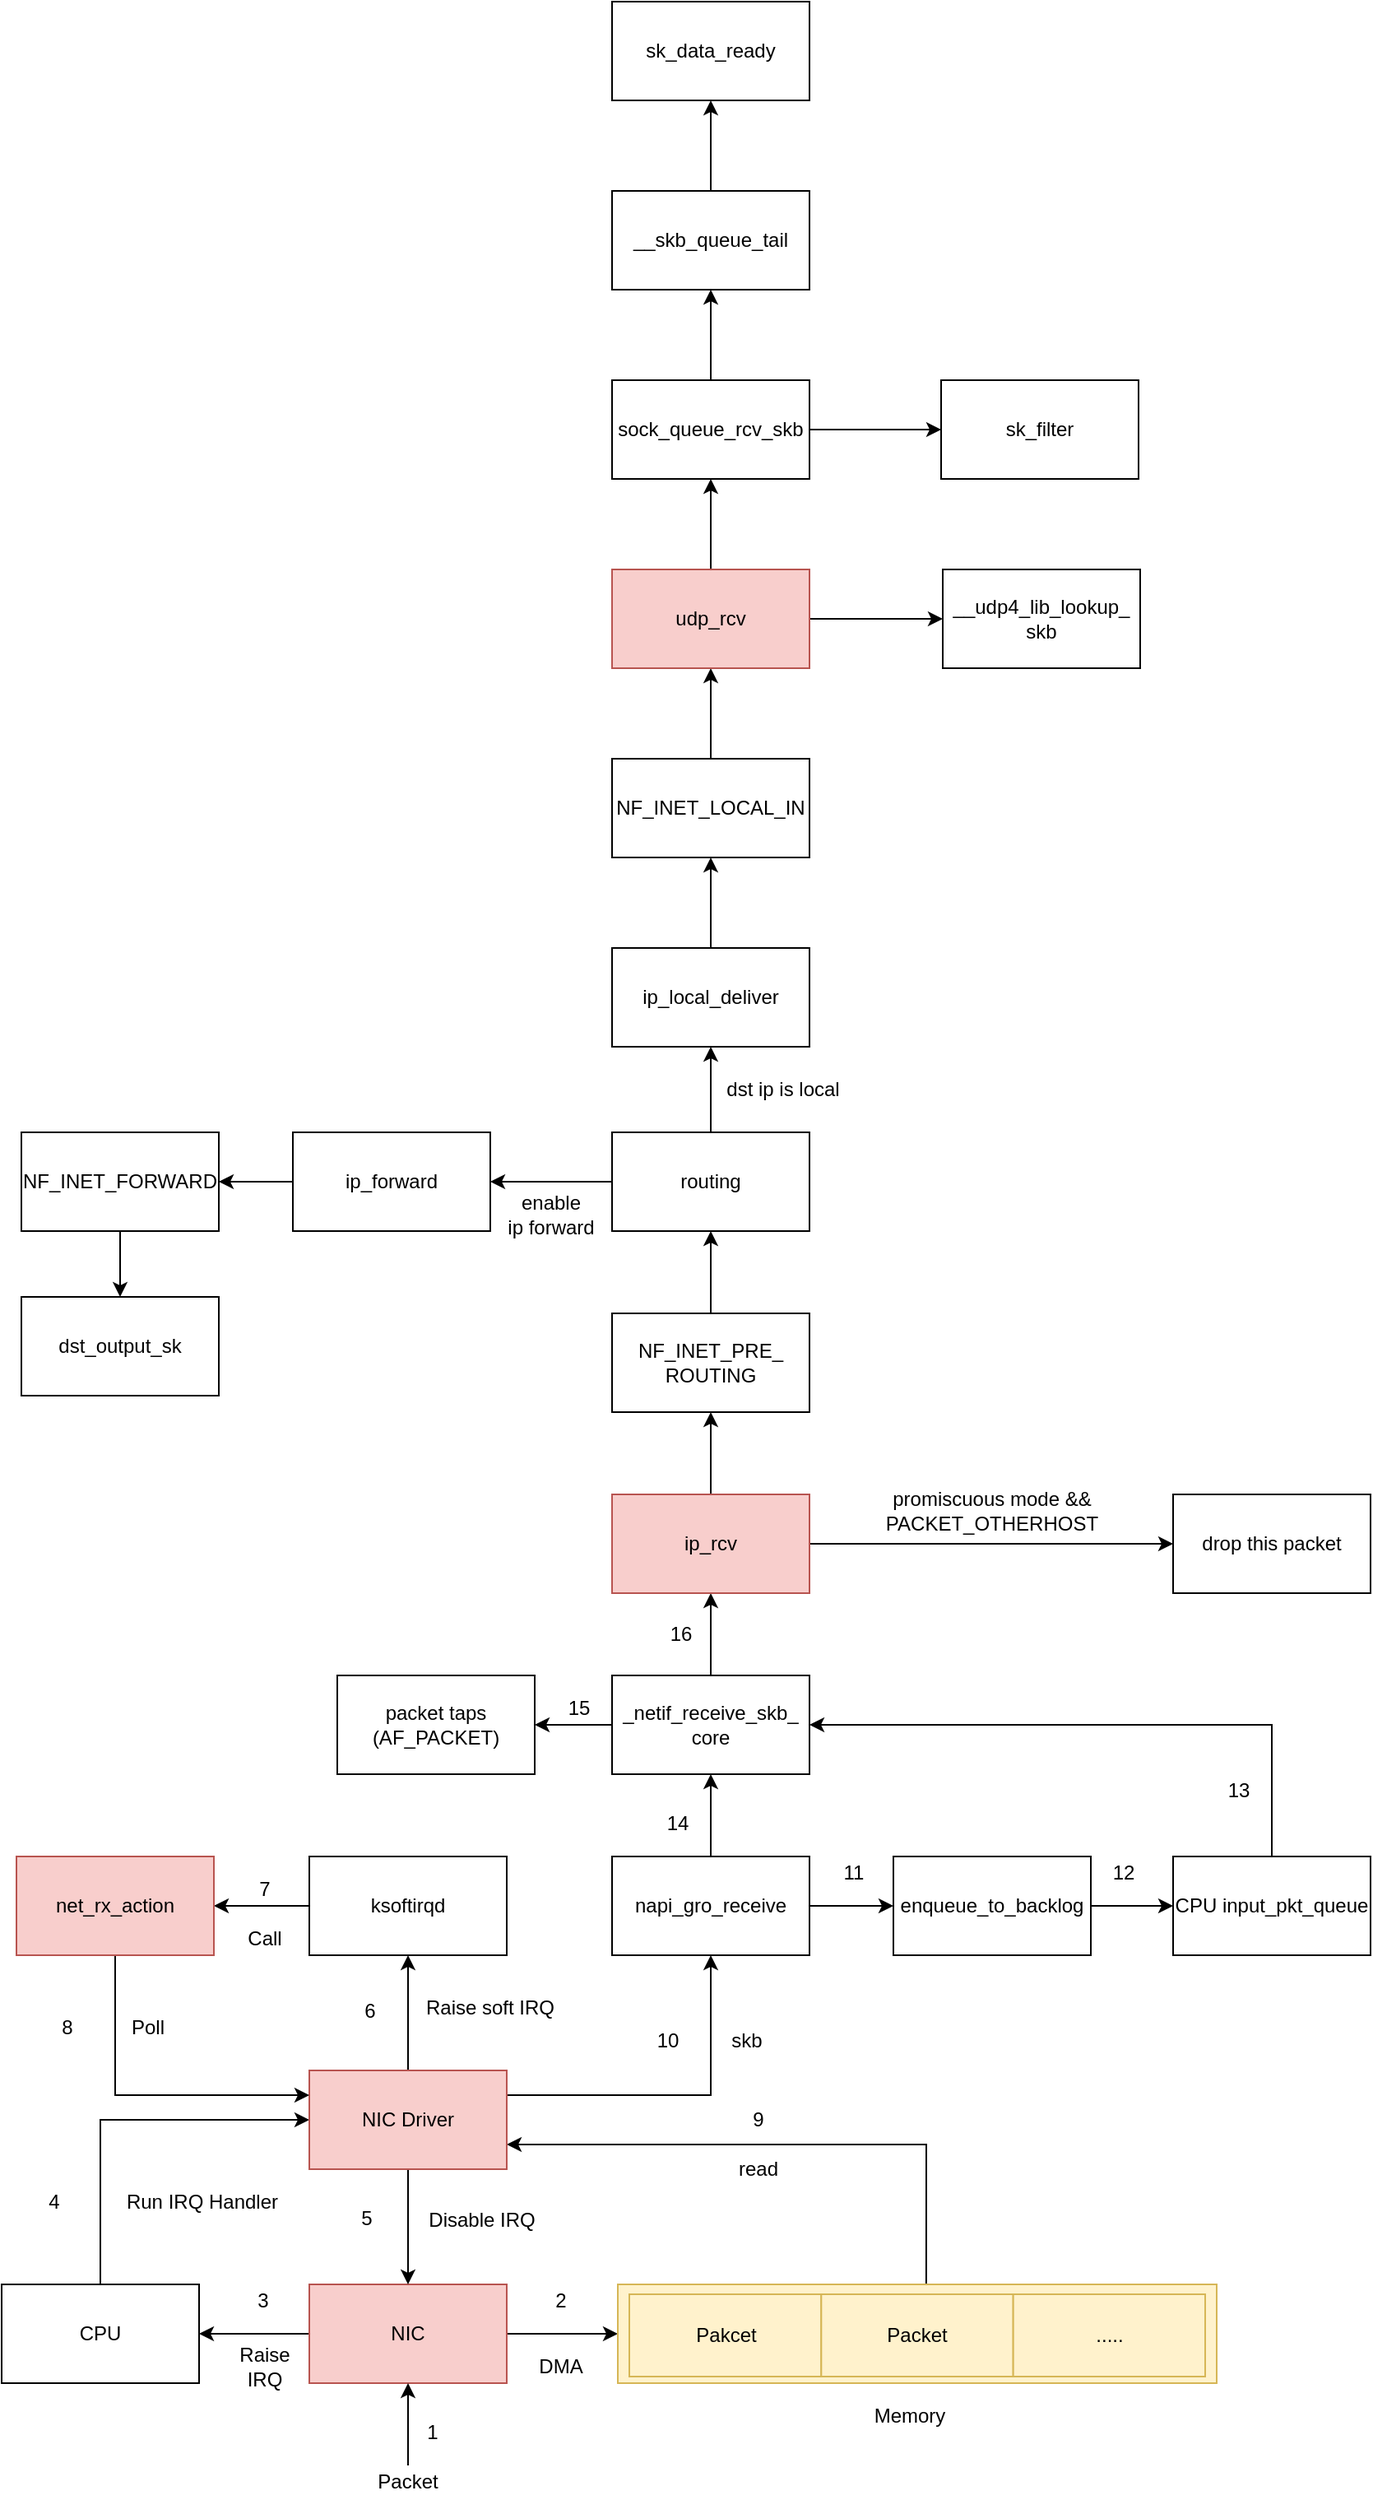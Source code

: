 <mxfile version="10.8.4" type="github"><diagram id="pgiWST-8vAW-KMEEnrid" name="Page-1"><mxGraphModel dx="1074" dy="1753" grid="1" gridSize="10" guides="1" tooltips="1" connect="1" arrows="1" fold="1" page="1" pageScale="1" pageWidth="827" pageHeight="1169" math="0" shadow="0"><root><mxCell id="0"/><mxCell id="1" parent="0"/><mxCell id="uw3k-Sti4LDzUziCoeuD-19" value="" style="edgeStyle=orthogonalEdgeStyle;rounded=0;orthogonalLoop=1;jettySize=auto;html=1;" parent="1" source="uw3k-Sti4LDzUziCoeuD-3" target="uw3k-Sti4LDzUziCoeuD-18" edge="1"><mxGeometry relative="1" as="geometry"/></mxCell><mxCell id="uw3k-Sti4LDzUziCoeuD-51" style="edgeStyle=orthogonalEdgeStyle;rounded=0;orthogonalLoop=1;jettySize=auto;html=1;exitX=1;exitY=0.5;exitDx=0;exitDy=0;entryX=0;entryY=0.5;entryDx=0;entryDy=0;" parent="1" source="uw3k-Sti4LDzUziCoeuD-3" target="uw3k-Sti4LDzUziCoeuD-44" edge="1"><mxGeometry relative="1" as="geometry"/></mxCell><mxCell id="uw3k-Sti4LDzUziCoeuD-3" value="NIC" style="rounded=0;whiteSpace=wrap;html=1;fillColor=#f8cecc;strokeColor=#b85450;" parent="1" vertex="1"><mxGeometry x="215" y="400" width="120" height="60" as="geometry"/></mxCell><mxCell id="uw3k-Sti4LDzUziCoeuD-9" value="" style="edgeStyle=orthogonalEdgeStyle;rounded=0;orthogonalLoop=1;jettySize=auto;html=1;" parent="1" source="uw3k-Sti4LDzUziCoeuD-8" target="uw3k-Sti4LDzUziCoeuD-3" edge="1"><mxGeometry relative="1" as="geometry"/></mxCell><mxCell id="uw3k-Sti4LDzUziCoeuD-8" value="Packet" style="text;html=1;strokeColor=none;fillColor=none;align=center;verticalAlign=middle;whiteSpace=wrap;rounded=0;" parent="1" vertex="1"><mxGeometry x="255" y="510" width="40" height="20" as="geometry"/></mxCell><mxCell id="uw3k-Sti4LDzUziCoeuD-14" value="Memory" style="text;html=1;strokeColor=none;fillColor=none;align=center;verticalAlign=middle;whiteSpace=wrap;rounded=0;" parent="1" vertex="1"><mxGeometry x="560" y="470" width="40" height="20" as="geometry"/></mxCell><mxCell id="uw3k-Sti4LDzUziCoeuD-21" style="edgeStyle=orthogonalEdgeStyle;rounded=0;orthogonalLoop=1;jettySize=auto;html=1;exitX=0.5;exitY=0;exitDx=0;exitDy=0;entryX=0;entryY=0.5;entryDx=0;entryDy=0;" parent="1" source="uw3k-Sti4LDzUziCoeuD-18" target="uw3k-Sti4LDzUziCoeuD-20" edge="1"><mxGeometry relative="1" as="geometry"/></mxCell><mxCell id="uw3k-Sti4LDzUziCoeuD-18" value="CPU" style="rounded=0;whiteSpace=wrap;html=1;" parent="1" vertex="1"><mxGeometry x="28" y="400" width="120" height="60" as="geometry"/></mxCell><mxCell id="uw3k-Sti4LDzUziCoeuD-22" style="edgeStyle=orthogonalEdgeStyle;rounded=0;orthogonalLoop=1;jettySize=auto;html=1;exitX=0.5;exitY=1;exitDx=0;exitDy=0;" parent="1" source="uw3k-Sti4LDzUziCoeuD-20" target="uw3k-Sti4LDzUziCoeuD-3" edge="1"><mxGeometry relative="1" as="geometry"/></mxCell><mxCell id="uw3k-Sti4LDzUziCoeuD-33" style="edgeStyle=orthogonalEdgeStyle;rounded=0;orthogonalLoop=1;jettySize=auto;html=1;entryX=0.5;entryY=1;entryDx=0;entryDy=0;" parent="1" source="uw3k-Sti4LDzUziCoeuD-20" target="uw3k-Sti4LDzUziCoeuD-32" edge="1"><mxGeometry relative="1" as="geometry"/></mxCell><mxCell id="uw3k-Sti4LDzUziCoeuD-43" style="edgeStyle=orthogonalEdgeStyle;rounded=0;orthogonalLoop=1;jettySize=auto;html=1;exitX=1;exitY=0.75;exitDx=0;exitDy=0;entryX=0.515;entryY=0;entryDx=0;entryDy=0;entryPerimeter=0;endArrow=none;endFill=0;startArrow=classic;startFill=1;" parent="1" source="uw3k-Sti4LDzUziCoeuD-20" target="uw3k-Sti4LDzUziCoeuD-44" edge="1"><mxGeometry relative="1" as="geometry"><mxPoint x="590" y="390" as="targetPoint"/></mxGeometry></mxCell><mxCell id="uw3k-Sti4LDzUziCoeuD-55" style="edgeStyle=orthogonalEdgeStyle;rounded=0;orthogonalLoop=1;jettySize=auto;html=1;exitX=1;exitY=0.25;exitDx=0;exitDy=0;startArrow=none;startFill=0;endArrow=classic;endFill=1;entryX=0.5;entryY=1;entryDx=0;entryDy=0;" parent="1" source="uw3k-Sti4LDzUziCoeuD-20" target="uw3k-Sti4LDzUziCoeuD-57" edge="1"><mxGeometry relative="1" as="geometry"><mxPoint x="440" y="285" as="targetPoint"/></mxGeometry></mxCell><mxCell id="uw3k-Sti4LDzUziCoeuD-20" value="NIC Driver" style="rounded=0;whiteSpace=wrap;html=1;fillColor=#f8cecc;strokeColor=#b85450;" parent="1" vertex="1"><mxGeometry x="215" y="270" width="120" height="60" as="geometry"/></mxCell><mxCell id="uw3k-Sti4LDzUziCoeuD-23" value="1" style="text;html=1;strokeColor=none;fillColor=none;align=center;verticalAlign=middle;whiteSpace=wrap;rounded=0;" parent="1" vertex="1"><mxGeometry x="280" y="480" width="20" height="20" as="geometry"/></mxCell><mxCell id="uw3k-Sti4LDzUziCoeuD-24" value="2" style="text;html=1;strokeColor=none;fillColor=none;align=center;verticalAlign=middle;whiteSpace=wrap;rounded=0;" parent="1" vertex="1"><mxGeometry x="357.5" y="400" width="20" height="20" as="geometry"/></mxCell><mxCell id="uw3k-Sti4LDzUziCoeuD-25" value="DMA" style="text;html=1;strokeColor=none;fillColor=none;align=center;verticalAlign=middle;whiteSpace=wrap;rounded=0;" parent="1" vertex="1"><mxGeometry x="348" y="440" width="40" height="20" as="geometry"/></mxCell><mxCell id="uw3k-Sti4LDzUziCoeuD-26" value="3" style="text;html=1;strokeColor=none;fillColor=none;align=center;verticalAlign=middle;whiteSpace=wrap;rounded=0;" parent="1" vertex="1"><mxGeometry x="177" y="400" width="20" height="20" as="geometry"/></mxCell><mxCell id="uw3k-Sti4LDzUziCoeuD-27" value="Raise IRQ" style="text;html=1;strokeColor=none;fillColor=none;align=center;verticalAlign=middle;whiteSpace=wrap;rounded=0;" parent="1" vertex="1"><mxGeometry x="167.5" y="440" width="40" height="20" as="geometry"/></mxCell><mxCell id="uw3k-Sti4LDzUziCoeuD-28" value="4" style="text;html=1;strokeColor=none;fillColor=none;align=center;verticalAlign=middle;whiteSpace=wrap;rounded=0;" parent="1" vertex="1"><mxGeometry x="40" y="340" width="40" height="20" as="geometry"/></mxCell><mxCell id="uw3k-Sti4LDzUziCoeuD-29" value="Run IRQ Handler" style="text;html=1;strokeColor=none;fillColor=none;align=center;verticalAlign=middle;whiteSpace=wrap;rounded=0;" parent="1" vertex="1"><mxGeometry x="100" y="340" width="100" height="20" as="geometry"/></mxCell><mxCell id="uw3k-Sti4LDzUziCoeuD-30" value="5" style="text;html=1;strokeColor=none;fillColor=none;align=center;verticalAlign=middle;whiteSpace=wrap;rounded=0;" parent="1" vertex="1"><mxGeometry x="230" y="350" width="40" height="20" as="geometry"/></mxCell><mxCell id="uw3k-Sti4LDzUziCoeuD-31" value="Disable IRQ" style="text;html=1;strokeColor=none;fillColor=none;align=center;verticalAlign=middle;whiteSpace=wrap;rounded=0;" parent="1" vertex="1"><mxGeometry x="270" y="351" width="100" height="20" as="geometry"/></mxCell><mxCell id="uw3k-Sti4LDzUziCoeuD-37" style="edgeStyle=orthogonalEdgeStyle;rounded=0;orthogonalLoop=1;jettySize=auto;html=1;" parent="1" source="uw3k-Sti4LDzUziCoeuD-32" target="uw3k-Sti4LDzUziCoeuD-36" edge="1"><mxGeometry relative="1" as="geometry"/></mxCell><mxCell id="uw3k-Sti4LDzUziCoeuD-32" value="ksoftirqd" style="rounded=0;whiteSpace=wrap;html=1;" parent="1" vertex="1"><mxGeometry x="215" y="140" width="120" height="60" as="geometry"/></mxCell><mxCell id="uw3k-Sti4LDzUziCoeuD-34" value="6" style="text;html=1;strokeColor=none;fillColor=none;align=center;verticalAlign=middle;whiteSpace=wrap;rounded=0;" parent="1" vertex="1"><mxGeometry x="232" y="224" width="40" height="20" as="geometry"/></mxCell><mxCell id="uw3k-Sti4LDzUziCoeuD-35" value="Raise soft IRQ" style="text;html=1;strokeColor=none;fillColor=none;align=center;verticalAlign=middle;whiteSpace=wrap;rounded=0;" parent="1" vertex="1"><mxGeometry x="280" y="222" width="90" height="20" as="geometry"/></mxCell><mxCell id="uw3k-Sti4LDzUziCoeuD-40" style="edgeStyle=orthogonalEdgeStyle;rounded=0;orthogonalLoop=1;jettySize=auto;html=1;exitX=0.5;exitY=1;exitDx=0;exitDy=0;entryX=0;entryY=0.25;entryDx=0;entryDy=0;" parent="1" source="uw3k-Sti4LDzUziCoeuD-36" target="uw3k-Sti4LDzUziCoeuD-20" edge="1"><mxGeometry relative="1" as="geometry"/></mxCell><mxCell id="uw3k-Sti4LDzUziCoeuD-36" value="net_rx_action" style="rounded=0;whiteSpace=wrap;html=1;fillColor=#f8cecc;strokeColor=#b85450;" parent="1" vertex="1"><mxGeometry x="37" y="140" width="120" height="60" as="geometry"/></mxCell><mxCell id="uw3k-Sti4LDzUziCoeuD-38" value="7" style="text;html=1;strokeColor=none;fillColor=none;align=center;verticalAlign=middle;whiteSpace=wrap;rounded=0;" parent="1" vertex="1"><mxGeometry x="168" y="150" width="40" height="20" as="geometry"/></mxCell><mxCell id="uw3k-Sti4LDzUziCoeuD-39" value="Call" style="text;html=1;strokeColor=none;fillColor=none;align=center;verticalAlign=middle;whiteSpace=wrap;rounded=0;" parent="1" vertex="1"><mxGeometry x="168" y="180" width="40" height="20" as="geometry"/></mxCell><mxCell id="uw3k-Sti4LDzUziCoeuD-41" value="8" style="text;html=1;strokeColor=none;fillColor=none;align=center;verticalAlign=middle;whiteSpace=wrap;rounded=0;" parent="1" vertex="1"><mxGeometry x="48" y="234" width="40" height="20" as="geometry"/></mxCell><mxCell id="uw3k-Sti4LDzUziCoeuD-42" value="Poll" style="text;html=1;strokeColor=none;fillColor=none;align=center;verticalAlign=middle;whiteSpace=wrap;rounded=0;" parent="1" vertex="1"><mxGeometry x="97" y="234" width="40" height="20" as="geometry"/></mxCell><mxCell id="uw3k-Sti4LDzUziCoeuD-47" value="" style="group" parent="1" vertex="1" connectable="0"><mxGeometry x="405.5" y="410" width="361" height="50" as="geometry"/></mxCell><mxCell id="uw3k-Sti4LDzUziCoeuD-45" value="" style="group;container=1;" parent="uw3k-Sti4LDzUziCoeuD-47" vertex="1" connectable="0"><mxGeometry width="361" height="50" as="geometry"/></mxCell><mxCell id="uw3k-Sti4LDzUziCoeuD-44" value="" style="rounded=0;whiteSpace=wrap;html=1;fillColor=#fff2cc;strokeColor=#d6b656;" parent="uw3k-Sti4LDzUziCoeuD-45" vertex="1"><mxGeometry x="-3" y="-10" width="364" height="60" as="geometry"/></mxCell><mxCell id="uw3k-Sti4LDzUziCoeuD-46" value="" style="group;fillColor=#fff2cc;strokeColor=#d6b656;" parent="uw3k-Sti4LDzUziCoeuD-45" vertex="1" connectable="0"><mxGeometry x="4" y="-4" width="350" height="50" as="geometry"/></mxCell><mxCell id="uw3k-Sti4LDzUziCoeuD-5" value="Pakcet" style="rounded=0;whiteSpace=wrap;html=1;rotation=0;fillColor=#fff2cc;strokeColor=#d6b656;" parent="uw3k-Sti4LDzUziCoeuD-46" vertex="1"><mxGeometry width="116.667" height="50" as="geometry"/></mxCell><mxCell id="uw3k-Sti4LDzUziCoeuD-12" value="Packet" style="rounded=0;whiteSpace=wrap;html=1;rotation=0;fillColor=#fff2cc;strokeColor=#d6b656;" parent="uw3k-Sti4LDzUziCoeuD-46" vertex="1"><mxGeometry x="116.667" width="116.667" height="50" as="geometry"/></mxCell><mxCell id="uw3k-Sti4LDzUziCoeuD-13" value="....." style="rounded=0;whiteSpace=wrap;html=1;rotation=0;fillColor=#fff2cc;strokeColor=#d6b656;" parent="uw3k-Sti4LDzUziCoeuD-46" vertex="1"><mxGeometry x="233.333" width="116.667" height="50" as="geometry"/></mxCell><mxCell id="uw3k-Sti4LDzUziCoeuD-52" value="9" style="text;html=1;strokeColor=none;fillColor=none;align=center;verticalAlign=middle;whiteSpace=wrap;rounded=0;" parent="1" vertex="1"><mxGeometry x="468" y="290" width="40" height="20" as="geometry"/></mxCell><mxCell id="uw3k-Sti4LDzUziCoeuD-53" value="read" style="text;html=1;strokeColor=none;fillColor=none;align=center;verticalAlign=middle;whiteSpace=wrap;rounded=0;" parent="1" vertex="1"><mxGeometry x="468" y="320" width="40" height="20" as="geometry"/></mxCell><mxCell id="uw3k-Sti4LDzUziCoeuD-64" style="edgeStyle=orthogonalEdgeStyle;rounded=0;orthogonalLoop=1;jettySize=auto;html=1;startArrow=none;startFill=0;endArrow=classic;endFill=1;" parent="1" source="uw3k-Sti4LDzUziCoeuD-57" target="uw3k-Sti4LDzUziCoeuD-62" edge="1"><mxGeometry relative="1" as="geometry"/></mxCell><mxCell id="uw3k-Sti4LDzUziCoeuD-67" style="edgeStyle=orthogonalEdgeStyle;rounded=0;orthogonalLoop=1;jettySize=auto;html=1;exitX=1;exitY=0.5;exitDx=0;exitDy=0;entryX=0;entryY=0.5;entryDx=0;entryDy=0;startArrow=none;startFill=0;endArrow=classic;endFill=1;" parent="1" source="uw3k-Sti4LDzUziCoeuD-57" target="uw3k-Sti4LDzUziCoeuD-60" edge="1"><mxGeometry relative="1" as="geometry"/></mxCell><mxCell id="uw3k-Sti4LDzUziCoeuD-57" value="napi_gro_receive" style="rounded=0;whiteSpace=wrap;html=1;" parent="1" vertex="1"><mxGeometry x="399" y="140" width="120" height="60" as="geometry"/></mxCell><mxCell id="uw3k-Sti4LDzUziCoeuD-58" value="10" style="text;html=1;strokeColor=none;fillColor=none;align=center;verticalAlign=middle;whiteSpace=wrap;rounded=0;" parent="1" vertex="1"><mxGeometry x="413" y="242" width="40" height="20" as="geometry"/></mxCell><mxCell id="uw3k-Sti4LDzUziCoeuD-59" value="skb" style="text;html=1;strokeColor=none;fillColor=none;align=center;verticalAlign=middle;whiteSpace=wrap;rounded=0;" parent="1" vertex="1"><mxGeometry x="461" y="242" width="40" height="20" as="geometry"/></mxCell><mxCell id="uw3k-Sti4LDzUziCoeuD-68" style="edgeStyle=orthogonalEdgeStyle;rounded=0;orthogonalLoop=1;jettySize=auto;html=1;entryX=0;entryY=0.5;entryDx=0;entryDy=0;startArrow=none;startFill=0;endArrow=classic;endFill=1;" parent="1" source="uw3k-Sti4LDzUziCoeuD-60" target="uw3k-Sti4LDzUziCoeuD-61" edge="1"><mxGeometry relative="1" as="geometry"/></mxCell><mxCell id="uw3k-Sti4LDzUziCoeuD-60" value="enqueue_to_backlog" style="rounded=0;whiteSpace=wrap;html=1;" parent="1" vertex="1"><mxGeometry x="570" y="140" width="120" height="60" as="geometry"/></mxCell><mxCell id="uw3k-Sti4LDzUziCoeuD-69" style="edgeStyle=orthogonalEdgeStyle;rounded=0;orthogonalLoop=1;jettySize=auto;html=1;entryX=1;entryY=0.5;entryDx=0;entryDy=0;startArrow=none;startFill=0;endArrow=classic;endFill=1;exitX=0.5;exitY=0;exitDx=0;exitDy=0;" parent="1" source="uw3k-Sti4LDzUziCoeuD-61" target="uw3k-Sti4LDzUziCoeuD-62" edge="1"><mxGeometry relative="1" as="geometry"/></mxCell><mxCell id="uw3k-Sti4LDzUziCoeuD-61" value="CPU input_pkt_queue" style="rounded=0;whiteSpace=wrap;html=1;" parent="1" vertex="1"><mxGeometry x="740" y="140" width="120" height="60" as="geometry"/></mxCell><mxCell id="uw3k-Sti4LDzUziCoeuD-74" value="" style="edgeStyle=orthogonalEdgeStyle;rounded=0;orthogonalLoop=1;jettySize=auto;html=1;startArrow=none;startFill=0;endArrow=classic;endFill=1;" parent="1" source="uw3k-Sti4LDzUziCoeuD-62" target="uw3k-Sti4LDzUziCoeuD-73" edge="1"><mxGeometry relative="1" as="geometry"/></mxCell><mxCell id="uw3k-Sti4LDzUziCoeuD-77" value="" style="edgeStyle=orthogonalEdgeStyle;rounded=0;orthogonalLoop=1;jettySize=auto;html=1;startArrow=none;startFill=0;endArrow=classic;endFill=1;" parent="1" source="uw3k-Sti4LDzUziCoeuD-62" target="uw3k-Sti4LDzUziCoeuD-76" edge="1"><mxGeometry relative="1" as="geometry"/></mxCell><mxCell id="uw3k-Sti4LDzUziCoeuD-62" value="_netif_receive_skb_&lt;br&gt;core&lt;br&gt;" style="rounded=0;whiteSpace=wrap;html=1;" parent="1" vertex="1"><mxGeometry x="399" y="30" width="120" height="60" as="geometry"/></mxCell><mxCell id="uw3k-Sti4LDzUziCoeuD-81" style="edgeStyle=orthogonalEdgeStyle;rounded=0;orthogonalLoop=1;jettySize=auto;html=1;startArrow=none;startFill=0;endArrow=classic;endFill=1;" parent="1" source="uw3k-Sti4LDzUziCoeuD-76" target="uw3k-Sti4LDzUziCoeuD-80" edge="1"><mxGeometry relative="1" as="geometry"/></mxCell><mxCell id="uw3k-Sti4LDzUziCoeuD-84" style="edgeStyle=orthogonalEdgeStyle;rounded=0;orthogonalLoop=1;jettySize=auto;html=1;entryX=0.5;entryY=1;entryDx=0;entryDy=0;startArrow=none;startFill=0;endArrow=classic;endFill=1;" parent="1" source="uw3k-Sti4LDzUziCoeuD-76" target="uw3k-Sti4LDzUziCoeuD-83" edge="1"><mxGeometry relative="1" as="geometry"/></mxCell><mxCell id="uw3k-Sti4LDzUziCoeuD-76" value="ip_rcv&lt;br&gt;" style="rounded=0;whiteSpace=wrap;html=1;fillColor=#f8cecc;strokeColor=#b85450;" parent="1" vertex="1"><mxGeometry x="399" y="-80" width="120" height="60" as="geometry"/></mxCell><mxCell id="uw3k-Sti4LDzUziCoeuD-73" value="packet taps&lt;br&gt;(AF_PACKET)&lt;br&gt;" style="rounded=0;whiteSpace=wrap;html=1;" parent="1" vertex="1"><mxGeometry x="232" y="30" width="120" height="60" as="geometry"/></mxCell><mxCell id="uw3k-Sti4LDzUziCoeuD-66" value="14" style="text;html=1;strokeColor=none;fillColor=none;align=center;verticalAlign=middle;whiteSpace=wrap;rounded=0;" parent="1" vertex="1"><mxGeometry x="419" y="110" width="40" height="20" as="geometry"/></mxCell><mxCell id="uw3k-Sti4LDzUziCoeuD-70" value="13" style="text;html=1;strokeColor=none;fillColor=none;align=center;verticalAlign=middle;whiteSpace=wrap;rounded=0;" parent="1" vertex="1"><mxGeometry x="759.5" y="90" width="40" height="20" as="geometry"/></mxCell><mxCell id="uw3k-Sti4LDzUziCoeuD-71" value="11" style="text;html=1;strokeColor=none;fillColor=none;align=center;verticalAlign=middle;whiteSpace=wrap;rounded=0;" parent="1" vertex="1"><mxGeometry x="526" y="140" width="40" height="20" as="geometry"/></mxCell><mxCell id="uw3k-Sti4LDzUziCoeuD-72" value="12" style="text;html=1;strokeColor=none;fillColor=none;align=center;verticalAlign=middle;whiteSpace=wrap;rounded=0;" parent="1" vertex="1"><mxGeometry x="690" y="140" width="40" height="20" as="geometry"/></mxCell><mxCell id="uw3k-Sti4LDzUziCoeuD-75" value="15" style="text;html=1;strokeColor=none;fillColor=none;align=center;verticalAlign=middle;whiteSpace=wrap;rounded=0;" parent="1" vertex="1"><mxGeometry x="359" y="40" width="40" height="20" as="geometry"/></mxCell><mxCell id="uw3k-Sti4LDzUziCoeuD-78" value="16" style="text;html=1;strokeColor=none;fillColor=none;align=center;verticalAlign=middle;whiteSpace=wrap;rounded=0;" parent="1" vertex="1"><mxGeometry x="421" y="-5" width="40" height="20" as="geometry"/></mxCell><mxCell id="uw3k-Sti4LDzUziCoeuD-80" value="drop this packet" style="rounded=0;whiteSpace=wrap;html=1;" parent="1" vertex="1"><mxGeometry x="740" y="-80" width="120" height="60" as="geometry"/></mxCell><mxCell id="uw3k-Sti4LDzUziCoeuD-82" value="promiscuous mode &amp;amp;&amp;amp; &lt;br&gt;PACKET_OTHERHOST" style="text;html=1;strokeColor=none;fillColor=none;align=center;verticalAlign=middle;whiteSpace=wrap;rounded=0;" parent="1" vertex="1"><mxGeometry x="550.5" y="-80" width="158" height="20" as="geometry"/></mxCell><mxCell id="uw3k-Sti4LDzUziCoeuD-92" style="edgeStyle=orthogonalEdgeStyle;rounded=0;orthogonalLoop=1;jettySize=auto;html=1;exitX=0.5;exitY=0;exitDx=0;exitDy=0;entryX=0.5;entryY=1;entryDx=0;entryDy=0;startArrow=none;startFill=0;endArrow=classic;endFill=1;" parent="1" source="uw3k-Sti4LDzUziCoeuD-83" target="uw3k-Sti4LDzUziCoeuD-85" edge="1"><mxGeometry relative="1" as="geometry"/></mxCell><mxCell id="uw3k-Sti4LDzUziCoeuD-83" value="NF_INET_PRE_&lt;br&gt;ROUTING" style="rounded=0;whiteSpace=wrap;html=1;" parent="1" vertex="1"><mxGeometry x="399" y="-190" width="120" height="60" as="geometry"/></mxCell><mxCell id="uw3k-Sti4LDzUziCoeuD-89" style="edgeStyle=orthogonalEdgeStyle;rounded=0;orthogonalLoop=1;jettySize=auto;html=1;startArrow=none;startFill=0;endArrow=classic;endFill=1;" parent="1" source="uw3k-Sti4LDzUziCoeuD-85" target="uw3k-Sti4LDzUziCoeuD-86" edge="1"><mxGeometry relative="1" as="geometry"/></mxCell><mxCell id="uw3k-Sti4LDzUziCoeuD-95" style="edgeStyle=orthogonalEdgeStyle;rounded=0;orthogonalLoop=1;jettySize=auto;html=1;entryX=0.5;entryY=1;entryDx=0;entryDy=0;startArrow=none;startFill=0;endArrow=classic;endFill=1;" parent="1" source="uw3k-Sti4LDzUziCoeuD-85" target="uw3k-Sti4LDzUziCoeuD-94" edge="1"><mxGeometry relative="1" as="geometry"/></mxCell><mxCell id="uw3k-Sti4LDzUziCoeuD-85" value="routing" style="rounded=0;whiteSpace=wrap;html=1;" parent="1" vertex="1"><mxGeometry x="399" y="-300" width="120" height="60" as="geometry"/></mxCell><mxCell id="uw3k-Sti4LDzUziCoeuD-90" style="edgeStyle=orthogonalEdgeStyle;rounded=0;orthogonalLoop=1;jettySize=auto;html=1;entryX=1;entryY=0.5;entryDx=0;entryDy=0;startArrow=none;startFill=0;endArrow=classic;endFill=1;" parent="1" source="uw3k-Sti4LDzUziCoeuD-86" target="uw3k-Sti4LDzUziCoeuD-87" edge="1"><mxGeometry relative="1" as="geometry"/></mxCell><mxCell id="uw3k-Sti4LDzUziCoeuD-86" value="ip_forward" style="rounded=0;whiteSpace=wrap;html=1;" parent="1" vertex="1"><mxGeometry x="205" y="-300" width="120" height="60" as="geometry"/></mxCell><mxCell id="uw3k-Sti4LDzUziCoeuD-91" style="edgeStyle=orthogonalEdgeStyle;rounded=0;orthogonalLoop=1;jettySize=auto;html=1;exitX=0.5;exitY=1;exitDx=0;exitDy=0;startArrow=none;startFill=0;endArrow=classic;endFill=1;" parent="1" source="uw3k-Sti4LDzUziCoeuD-87" target="uw3k-Sti4LDzUziCoeuD-88" edge="1"><mxGeometry relative="1" as="geometry"/></mxCell><mxCell id="uw3k-Sti4LDzUziCoeuD-87" value="NF_INET_FORWARD" style="rounded=0;whiteSpace=wrap;html=1;" parent="1" vertex="1"><mxGeometry x="40" y="-300" width="120" height="60" as="geometry"/></mxCell><mxCell id="uw3k-Sti4LDzUziCoeuD-88" value="dst_output_sk" style="rounded=0;whiteSpace=wrap;html=1;" parent="1" vertex="1"><mxGeometry x="40" y="-200" width="120" height="60" as="geometry"/></mxCell><mxCell id="uw3k-Sti4LDzUziCoeuD-93" value="enable &lt;br&gt;ip forward" style="text;html=1;strokeColor=none;fillColor=none;align=center;verticalAlign=middle;whiteSpace=wrap;rounded=0;" parent="1" vertex="1"><mxGeometry x="330" y="-260" width="64" height="20" as="geometry"/></mxCell><mxCell id="uw3k-Sti4LDzUziCoeuD-98" style="edgeStyle=orthogonalEdgeStyle;rounded=0;orthogonalLoop=1;jettySize=auto;html=1;exitX=0.5;exitY=0;exitDx=0;exitDy=0;entryX=0.5;entryY=1;entryDx=0;entryDy=0;startArrow=none;startFill=0;endArrow=classic;endFill=1;" parent="1" source="uw3k-Sti4LDzUziCoeuD-94" target="uw3k-Sti4LDzUziCoeuD-97" edge="1"><mxGeometry relative="1" as="geometry"/></mxCell><mxCell id="uw3k-Sti4LDzUziCoeuD-94" value="ip_local_deliver" style="rounded=0;whiteSpace=wrap;html=1;" parent="1" vertex="1"><mxGeometry x="399" y="-412" width="120" height="60" as="geometry"/></mxCell><mxCell id="uw3k-Sti4LDzUziCoeuD-96" value="dst ip is local" style="text;html=1;strokeColor=none;fillColor=none;align=center;verticalAlign=middle;whiteSpace=wrap;rounded=0;" parent="1" vertex="1"><mxGeometry x="462" y="-336" width="82" height="20" as="geometry"/></mxCell><mxCell id="1wItubxYUiNM5VOeiQFY-2" value="" style="edgeStyle=orthogonalEdgeStyle;rounded=0;orthogonalLoop=1;jettySize=auto;html=1;" edge="1" parent="1" source="uw3k-Sti4LDzUziCoeuD-97" target="1wItubxYUiNM5VOeiQFY-1"><mxGeometry relative="1" as="geometry"/></mxCell><mxCell id="uw3k-Sti4LDzUziCoeuD-97" value="NF_INET_LOCAL_IN" style="rounded=0;whiteSpace=wrap;html=1;" parent="1" vertex="1"><mxGeometry x="399" y="-527" width="120" height="60" as="geometry"/></mxCell><mxCell id="1wItubxYUiNM5VOeiQFY-4" value="" style="edgeStyle=orthogonalEdgeStyle;rounded=0;orthogonalLoop=1;jettySize=auto;html=1;" edge="1" parent="1" source="1wItubxYUiNM5VOeiQFY-1" target="1wItubxYUiNM5VOeiQFY-3"><mxGeometry relative="1" as="geometry"/></mxCell><mxCell id="1wItubxYUiNM5VOeiQFY-6" value="" style="edgeStyle=orthogonalEdgeStyle;rounded=0;orthogonalLoop=1;jettySize=auto;html=1;" edge="1" parent="1" source="1wItubxYUiNM5VOeiQFY-1" target="1wItubxYUiNM5VOeiQFY-5"><mxGeometry relative="1" as="geometry"/></mxCell><mxCell id="1wItubxYUiNM5VOeiQFY-1" value="udp_rcv" style="rounded=0;whiteSpace=wrap;html=1;fillColor=#f8cecc;strokeColor=#b85450;" vertex="1" parent="1"><mxGeometry x="399" y="-642" width="120" height="60" as="geometry"/></mxCell><mxCell id="1wItubxYUiNM5VOeiQFY-5" value="__udp4_lib_lookup_&lt;br&gt;skb" style="rounded=0;whiteSpace=wrap;html=1;" vertex="1" parent="1"><mxGeometry x="600" y="-642" width="120" height="60" as="geometry"/></mxCell><mxCell id="1wItubxYUiNM5VOeiQFY-8" value="" style="edgeStyle=orthogonalEdgeStyle;rounded=0;orthogonalLoop=1;jettySize=auto;html=1;" edge="1" parent="1" source="1wItubxYUiNM5VOeiQFY-3" target="1wItubxYUiNM5VOeiQFY-7"><mxGeometry relative="1" as="geometry"/></mxCell><mxCell id="1wItubxYUiNM5VOeiQFY-10" value="" style="edgeStyle=orthogonalEdgeStyle;rounded=0;orthogonalLoop=1;jettySize=auto;html=1;" edge="1" parent="1" source="1wItubxYUiNM5VOeiQFY-3" target="1wItubxYUiNM5VOeiQFY-9"><mxGeometry relative="1" as="geometry"/></mxCell><mxCell id="1wItubxYUiNM5VOeiQFY-3" value="sock_queue_rcv_skb" style="rounded=0;whiteSpace=wrap;html=1;" vertex="1" parent="1"><mxGeometry x="399" y="-757" width="120" height="60" as="geometry"/></mxCell><mxCell id="1wItubxYUiNM5VOeiQFY-12" value="" style="edgeStyle=orthogonalEdgeStyle;rounded=0;orthogonalLoop=1;jettySize=auto;html=1;" edge="1" parent="1" source="1wItubxYUiNM5VOeiQFY-9" target="1wItubxYUiNM5VOeiQFY-11"><mxGeometry relative="1" as="geometry"/></mxCell><mxCell id="1wItubxYUiNM5VOeiQFY-9" value="__skb_queue_tail" style="rounded=0;whiteSpace=wrap;html=1;" vertex="1" parent="1"><mxGeometry x="399" y="-872" width="120" height="60" as="geometry"/></mxCell><mxCell id="1wItubxYUiNM5VOeiQFY-11" value="sk_data_ready" style="rounded=0;whiteSpace=wrap;html=1;" vertex="1" parent="1"><mxGeometry x="399" y="-987" width="120" height="60" as="geometry"/></mxCell><mxCell id="1wItubxYUiNM5VOeiQFY-7" value="sk_filter" style="rounded=0;whiteSpace=wrap;html=1;" vertex="1" parent="1"><mxGeometry x="599" y="-757" width="120" height="60" as="geometry"/></mxCell></root></mxGraphModel></diagram></mxfile>